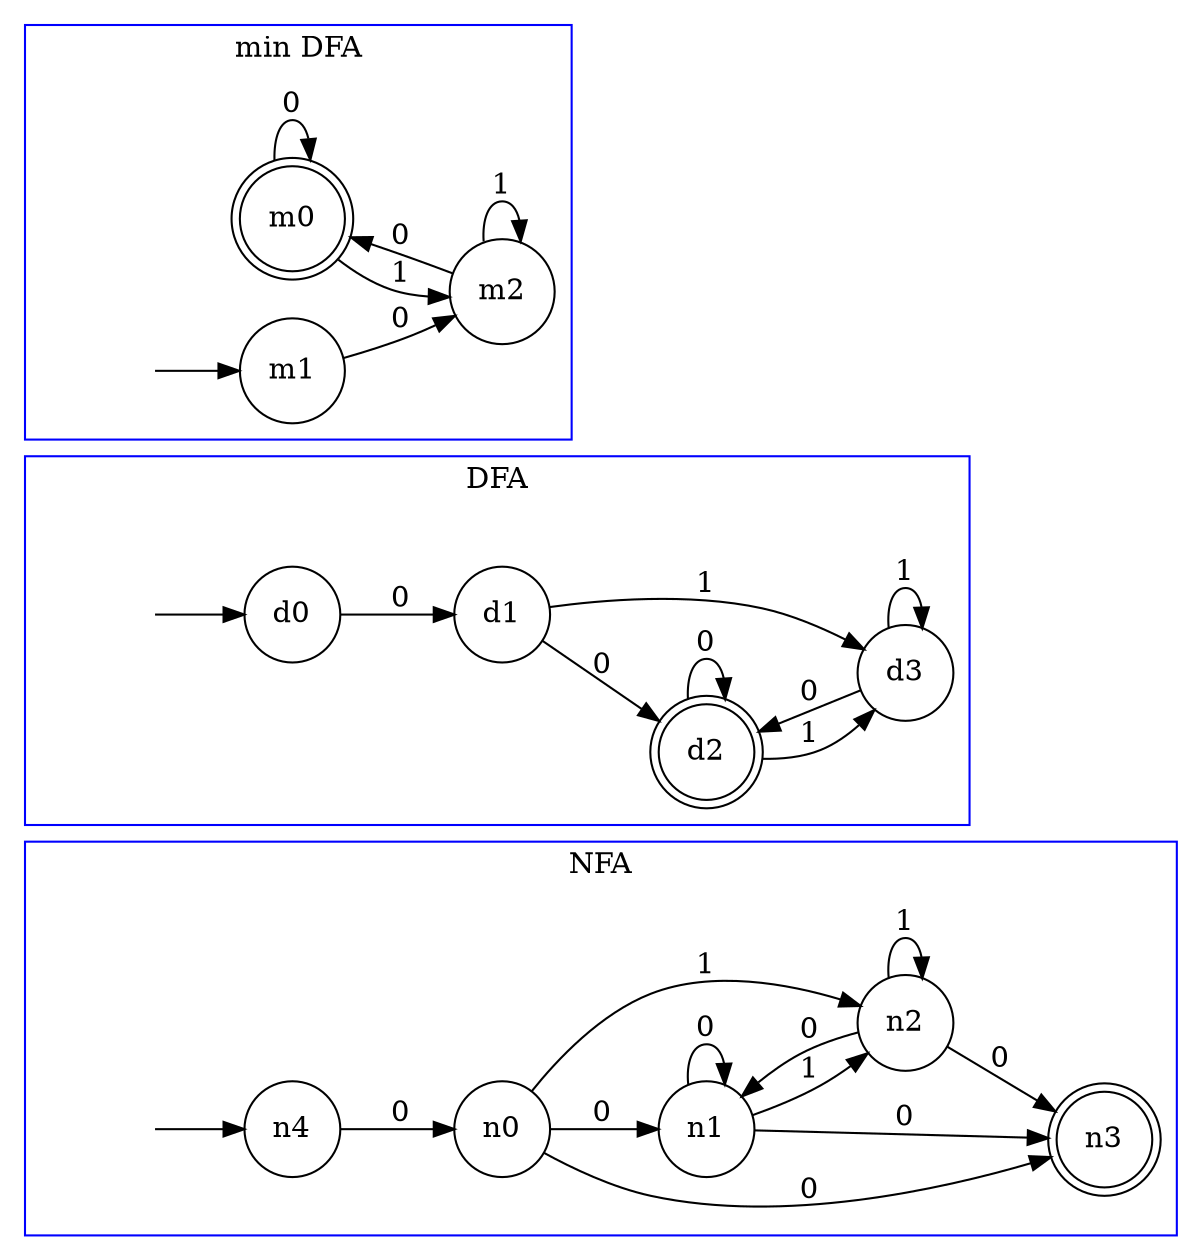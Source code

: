 digraph "\"0(0|1)*0\"" {
  rankdir=LR;
  node[shape=circle];

  subgraph "clustern" {
    color=blue;
    n3 [shape=doublecircle];
    n [shape=plaintext, label=""]; // dummy state
    n -> n4; // arc to the start state from nowhere
    n4 -> n0 [label="0"];
    n0 -> n1 [label="0"];
    n0 -> n2 [label="1"];
    n0 -> n3 [label="0"];
    n1 -> n1 [label="0"];
    n1 -> n2 [label="1"];
    n1 -> n3 [label="0"];
    n2 -> n1 [label="0"];
    n2 -> n2 [label="1"];
    n2 -> n3 [label="0"];
    label="NFA"
  }

  subgraph "clusterd" {
    color=blue;
    d2 [shape=doublecircle];
    d [shape=plaintext, label=""]; // dummy state
    d -> d0; // arc to the start state from nowhere
    d0 -> d1 [label="0"];
    d1 -> d2 [label="0"];
    d1 -> d3 [label="1"];
    d2 -> d2 [label="0"];
    d2 -> d3 [label="1"];
    d3 -> d2 [label="0"];
    d3 -> d3 [label="1"];
    label="DFA"
  }

  subgraph "clusterm" {
    color=blue;
    m0 [shape=doublecircle];
    m [shape=plaintext, label=""]; // dummy state
    m -> m1; // arc to the start state from nowhere
    m0 -> m0 [label="0"];
    m0 -> m2 [label="1"];
    m1 -> m2 [label="0"];
    m2 -> m0 [label="0"];
    m2 -> m2 [label="1"];
    label="min DFA"
  }
}
